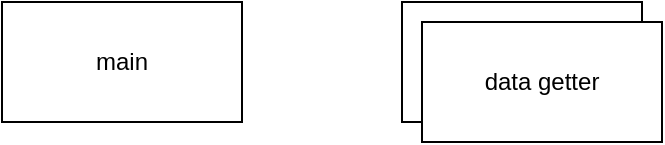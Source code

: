 <mxfile>
    <diagram id="HhkEa4Otdiv8yzDtc5ee" name="ページ1">
        <mxGraphModel dx="1000" dy="1290" grid="1" gridSize="10" guides="1" tooltips="1" connect="1" arrows="1" fold="1" page="1" pageScale="1" pageWidth="827" pageHeight="1169" math="0" shadow="0">
            <root>
                <mxCell id="0"/>
                <mxCell id="1" parent="0"/>
                <mxCell id="2" value="main" style="rounded=0;whiteSpace=wrap;html=1;" vertex="1" parent="1">
                    <mxGeometry x="120" y="150" width="120" height="60" as="geometry"/>
                </mxCell>
                <mxCell id="4" value="data getter" style="rounded=0;whiteSpace=wrap;html=1;" vertex="1" parent="1">
                    <mxGeometry x="320" y="150" width="120" height="60" as="geometry"/>
                </mxCell>
                <mxCell id="6" value="data getter" style="rounded=0;whiteSpace=wrap;html=1;" vertex="1" parent="1">
                    <mxGeometry x="330" y="160" width="120" height="60" as="geometry"/>
                </mxCell>
            </root>
        </mxGraphModel>
    </diagram>
</mxfile>
